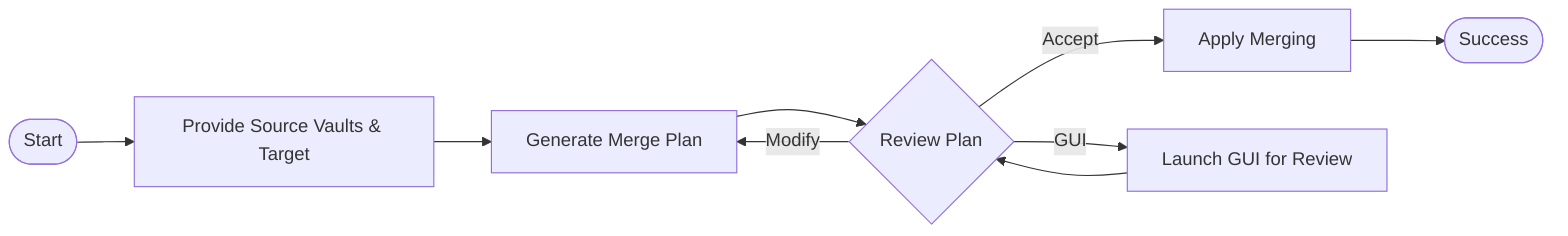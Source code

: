 flowchart LR
    Start([Start]) --> Input[Provide Source Vaults & Target]
    Input --> Plan[Generate Merge Plan]
    Plan --> Review{Review Plan}
    Review -->|Accept| Apply[Apply Merging]
    Review -->|Modify| Plan
    Apply --> Success([Success])
    Review -->|GUI| GUI[Launch GUI for Review]
    GUI --> Review